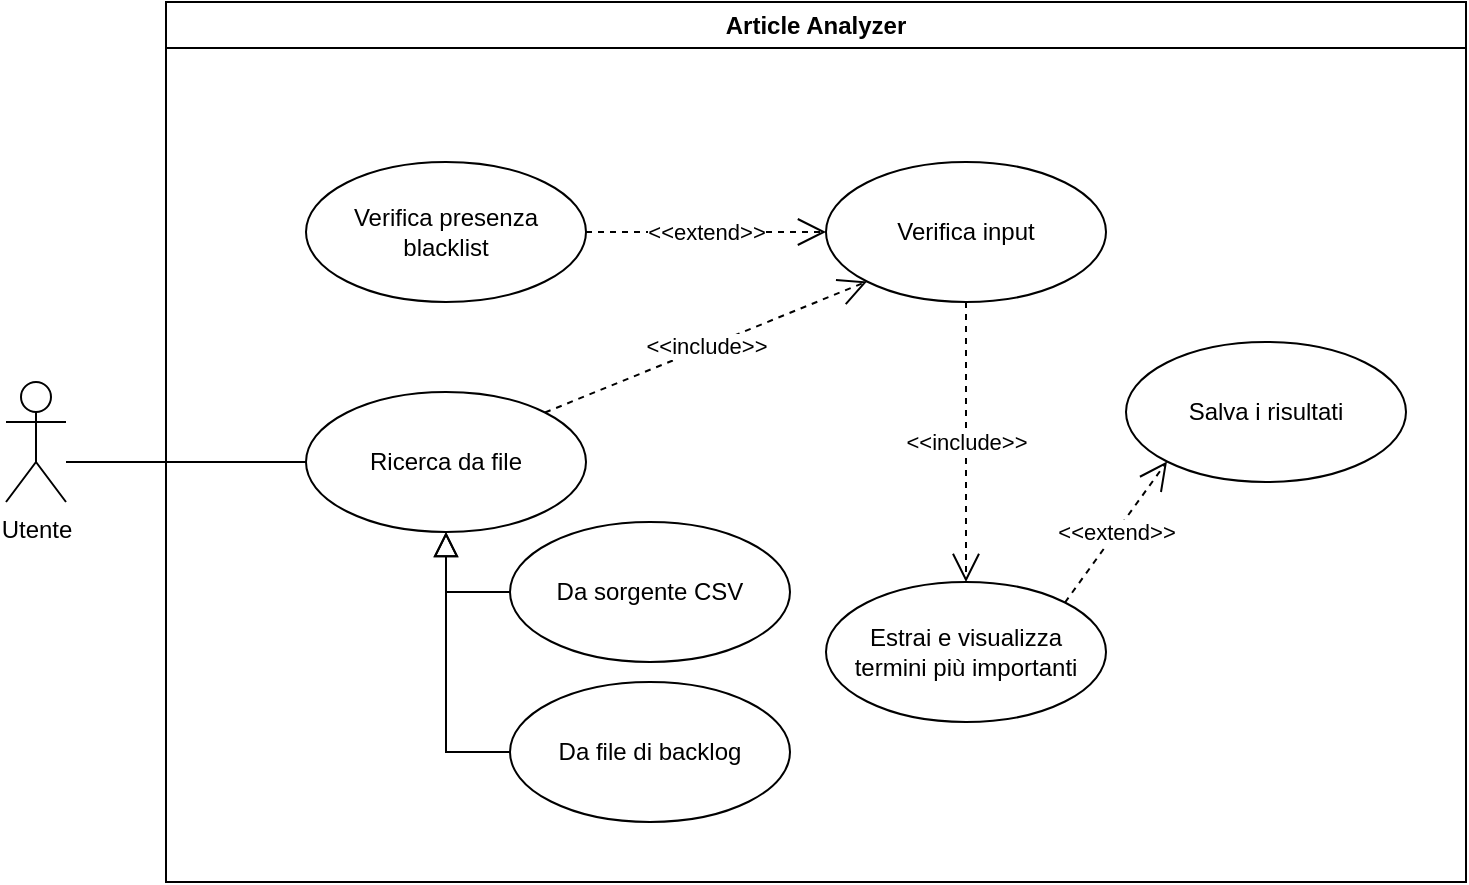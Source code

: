 <mxfile version="21.3.7" type="device" pages="2">
  <diagram name="file locali" id="3hGKEEta10mfcVxAHoHe">
    <mxGraphModel dx="1026" dy="663" grid="1" gridSize="10" guides="1" tooltips="1" connect="1" arrows="1" fold="1" page="1" pageScale="1" pageWidth="827" pageHeight="1169" math="0" shadow="0">
      <root>
        <mxCell id="0" />
        <mxCell id="1" parent="0" />
        <mxCell id="XTUAecjlCWOi9ReUw6i1-1" value="Utente" style="shape=umlActor;verticalLabelPosition=bottom;verticalAlign=top;html=1;" parent="1" vertex="1">
          <mxGeometry x="44" y="230" width="30" height="60" as="geometry" />
        </mxCell>
        <mxCell id="XTUAecjlCWOi9ReUw6i1-3" value="Article Analyzer" style="swimlane;whiteSpace=wrap;html=1;" parent="1" vertex="1">
          <mxGeometry x="124" y="40" width="650" height="440" as="geometry">
            <mxRectangle x="170" y="40" width="130" height="30" as="alternateBounds" />
          </mxGeometry>
        </mxCell>
        <mxCell id="XTUAecjlCWOi9ReUw6i1-5" value="Ricerca da file" style="ellipse;whiteSpace=wrap;html=1;" parent="XTUAecjlCWOi9ReUw6i1-3" vertex="1">
          <mxGeometry x="70" y="195" width="140" height="70" as="geometry" />
        </mxCell>
        <mxCell id="XTUAecjlCWOi9ReUw6i1-9" value="Verifica input" style="ellipse;whiteSpace=wrap;html=1;" parent="XTUAecjlCWOi9ReUw6i1-3" vertex="1">
          <mxGeometry x="330" y="80" width="140" height="70" as="geometry" />
        </mxCell>
        <mxCell id="XTUAecjlCWOi9ReUw6i1-10" value="&amp;lt;&amp;lt;include&amp;gt;&amp;gt;" style="endArrow=open;endSize=12;dashed=1;html=1;rounded=0;exitX=1;exitY=0;exitDx=0;exitDy=0;entryX=0;entryY=1;entryDx=0;entryDy=0;" parent="XTUAecjlCWOi9ReUw6i1-3" source="XTUAecjlCWOi9ReUw6i1-5" target="XTUAecjlCWOi9ReUw6i1-9" edge="1">
          <mxGeometry width="160" relative="1" as="geometry">
            <mxPoint x="160" y="180" as="sourcePoint" />
            <mxPoint x="230" y="200" as="targetPoint" />
          </mxGeometry>
        </mxCell>
        <mxCell id="oC5YKYL8yRnIR4rRalR6-2" value="Estrai e visualizza&lt;br&gt;termini più importanti" style="ellipse;whiteSpace=wrap;html=1;" parent="XTUAecjlCWOi9ReUw6i1-3" vertex="1">
          <mxGeometry x="330" y="290" width="140" height="70" as="geometry" />
        </mxCell>
        <mxCell id="oC5YKYL8yRnIR4rRalR6-3" value="Verifica presenza blacklist" style="ellipse;whiteSpace=wrap;html=1;" parent="XTUAecjlCWOi9ReUw6i1-3" vertex="1">
          <mxGeometry x="70" y="80" width="140" height="70" as="geometry" />
        </mxCell>
        <mxCell id="oC5YKYL8yRnIR4rRalR6-6" value="&amp;lt;&amp;lt;include&amp;gt;&amp;gt;" style="endArrow=open;endSize=12;dashed=1;html=1;rounded=0;exitX=0.5;exitY=1;exitDx=0;exitDy=0;entryX=0.5;entryY=0;entryDx=0;entryDy=0;" parent="XTUAecjlCWOi9ReUw6i1-3" source="XTUAecjlCWOi9ReUw6i1-9" target="oC5YKYL8yRnIR4rRalR6-2" edge="1">
          <mxGeometry width="160" relative="1" as="geometry">
            <mxPoint x="359" y="245" as="sourcePoint" />
            <mxPoint x="430" y="220" as="targetPoint" />
            <Array as="points">
              <mxPoint x="400" y="220" />
            </Array>
          </mxGeometry>
        </mxCell>
        <mxCell id="oC5YKYL8yRnIR4rRalR6-7" value="&amp;lt;&amp;lt;extend&amp;gt;&amp;gt;" style="endArrow=open;endSize=12;dashed=1;html=1;rounded=0;exitX=1;exitY=0.5;exitDx=0;exitDy=0;entryX=0;entryY=0.5;entryDx=0;entryDy=0;" parent="XTUAecjlCWOi9ReUw6i1-3" source="oC5YKYL8yRnIR4rRalR6-3" target="XTUAecjlCWOi9ReUw6i1-9" edge="1">
          <mxGeometry width="160" relative="1" as="geometry">
            <mxPoint x="160" y="300" as="sourcePoint" />
            <mxPoint x="320" y="300" as="targetPoint" />
          </mxGeometry>
        </mxCell>
        <mxCell id="LJG7AM5HanCOoMwuTI5K-1" value="Da file di backlog" style="ellipse;whiteSpace=wrap;html=1;" parent="XTUAecjlCWOi9ReUw6i1-3" vertex="1">
          <mxGeometry x="172" y="340" width="140" height="70" as="geometry" />
        </mxCell>
        <mxCell id="LJG7AM5HanCOoMwuTI5K-2" value="Da sorgente CSV" style="ellipse;whiteSpace=wrap;html=1;" parent="XTUAecjlCWOi9ReUw6i1-3" vertex="1">
          <mxGeometry x="172" y="260" width="140" height="70" as="geometry" />
        </mxCell>
        <mxCell id="LJG7AM5HanCOoMwuTI5K-3" value="" style="endArrow=block;endSize=10;endFill=0;shadow=0;strokeWidth=1;rounded=0;edgeStyle=elbowEdgeStyle;elbow=vertical;entryX=0.5;entryY=1;entryDx=0;entryDy=0;exitX=0;exitY=0.5;exitDx=0;exitDy=0;" parent="XTUAecjlCWOi9ReUw6i1-3" source="LJG7AM5HanCOoMwuTI5K-1" target="XTUAecjlCWOi9ReUw6i1-5" edge="1">
          <mxGeometry width="160" relative="1" as="geometry">
            <mxPoint x="225" y="560" as="sourcePoint" />
            <mxPoint x="130" y="265" as="targetPoint" />
            <Array as="points">
              <mxPoint x="140" y="375" />
            </Array>
          </mxGeometry>
        </mxCell>
        <mxCell id="LJG7AM5HanCOoMwuTI5K-4" value="" style="endArrow=block;endSize=10;endFill=0;shadow=0;strokeWidth=1;rounded=0;edgeStyle=elbowEdgeStyle;elbow=vertical;entryX=0.5;entryY=1;entryDx=0;entryDy=0;exitX=0;exitY=0.5;exitDx=0;exitDy=0;" parent="XTUAecjlCWOi9ReUw6i1-3" source="LJG7AM5HanCOoMwuTI5K-2" target="XTUAecjlCWOi9ReUw6i1-5" edge="1">
          <mxGeometry width="160" relative="1" as="geometry">
            <mxPoint x="190" y="385" as="sourcePoint" />
            <mxPoint x="130" y="265" as="targetPoint" />
            <Array as="points">
              <mxPoint x="150" y="295" />
            </Array>
          </mxGeometry>
        </mxCell>
        <mxCell id="LJG7AM5HanCOoMwuTI5K-5" value="&amp;lt;&amp;lt;extend&amp;gt;&amp;gt;" style="endArrow=open;endSize=12;dashed=1;html=1;rounded=0;exitX=1;exitY=0;exitDx=0;exitDy=0;entryX=0;entryY=1;entryDx=0;entryDy=0;" parent="XTUAecjlCWOi9ReUw6i1-3" source="oC5YKYL8yRnIR4rRalR6-2" target="LJG7AM5HanCOoMwuTI5K-6" edge="1">
          <mxGeometry width="160" relative="1" as="geometry">
            <mxPoint x="520" y="324.5" as="sourcePoint" />
            <mxPoint x="500" y="250" as="targetPoint" />
          </mxGeometry>
        </mxCell>
        <mxCell id="LJG7AM5HanCOoMwuTI5K-6" value="Salva i risultati" style="ellipse;whiteSpace=wrap;html=1;" parent="XTUAecjlCWOi9ReUw6i1-3" vertex="1">
          <mxGeometry x="480" y="170" width="140" height="70" as="geometry" />
        </mxCell>
        <mxCell id="XTUAecjlCWOi9ReUw6i1-14" value="" style="endArrow=none;html=1;rounded=0;entryX=0;entryY=0.5;entryDx=0;entryDy=0;" parent="1" target="XTUAecjlCWOi9ReUw6i1-5" edge="1">
          <mxGeometry width="50" height="50" relative="1" as="geometry">
            <mxPoint x="74" y="270" as="sourcePoint" />
            <mxPoint x="194.0" y="270" as="targetPoint" />
          </mxGeometry>
        </mxCell>
      </root>
    </mxGraphModel>
  </diagram>
  <diagram id="SxmXeOd1rtizV5fMSVPj" name="API">
    <mxGraphModel dx="1026" dy="663" grid="1" gridSize="10" guides="1" tooltips="1" connect="1" arrows="1" fold="1" page="1" pageScale="1" pageWidth="827" pageHeight="1169" math="0" shadow="0">
      <root>
        <mxCell id="0" />
        <mxCell id="1" parent="0" />
        <mxCell id="Seb62v4Z76DbfkRol8pr-1" value="Utente" style="shape=umlActor;verticalLabelPosition=bottom;verticalAlign=top;html=1;" parent="1" vertex="1">
          <mxGeometry x="6" y="230" width="30" height="60" as="geometry" />
        </mxCell>
        <mxCell id="Seb62v4Z76DbfkRol8pr-2" value="Article Analyzer" style="swimlane;whiteSpace=wrap;html=1;" parent="1" vertex="1">
          <mxGeometry x="86" y="40" width="664" height="440" as="geometry">
            <mxRectangle x="170" y="40" width="130" height="30" as="alternateBounds" />
          </mxGeometry>
        </mxCell>
        <mxCell id="Seb62v4Z76DbfkRol8pr-3" value="Ricerca da API" style="ellipse;whiteSpace=wrap;html=1;" parent="Seb62v4Z76DbfkRol8pr-2" vertex="1">
          <mxGeometry x="70" y="195" width="140" height="70" as="geometry" />
        </mxCell>
        <mxCell id="Seb62v4Z76DbfkRol8pr-4" value="Verifica input" style="ellipse;whiteSpace=wrap;html=1;" parent="Seb62v4Z76DbfkRol8pr-2" vertex="1">
          <mxGeometry x="330" y="80" width="140" height="70" as="geometry" />
        </mxCell>
        <mxCell id="Seb62v4Z76DbfkRol8pr-5" value="&amp;lt;&amp;lt;include&amp;gt;&amp;gt;" style="endArrow=open;endSize=12;dashed=1;html=1;rounded=0;exitX=1;exitY=0;exitDx=0;exitDy=0;entryX=0;entryY=1;entryDx=0;entryDy=0;" parent="Seb62v4Z76DbfkRol8pr-2" source="Seb62v4Z76DbfkRol8pr-3" target="Seb62v4Z76DbfkRol8pr-4" edge="1">
          <mxGeometry width="160" relative="1" as="geometry">
            <mxPoint x="160" y="180" as="sourcePoint" />
            <mxPoint x="230" y="200" as="targetPoint" />
          </mxGeometry>
        </mxCell>
        <mxCell id="Seb62v4Z76DbfkRol8pr-6" value="Scarica articoli" style="ellipse;whiteSpace=wrap;html=1;" parent="Seb62v4Z76DbfkRol8pr-2" vertex="1">
          <mxGeometry x="226" y="300" width="140" height="70" as="geometry" />
        </mxCell>
        <mxCell id="Seb62v4Z76DbfkRol8pr-7" value="Verifica presenza blacklist" style="ellipse;whiteSpace=wrap;html=1;" parent="Seb62v4Z76DbfkRol8pr-2" vertex="1">
          <mxGeometry x="70" y="80" width="140" height="70" as="geometry" />
        </mxCell>
        <mxCell id="Seb62v4Z76DbfkRol8pr-8" value="&amp;lt;&amp;lt;include&amp;gt;&amp;gt;" style="endArrow=open;endSize=12;dashed=1;html=1;rounded=0;exitX=0.5;exitY=1;exitDx=0;exitDy=0;entryX=0.5;entryY=0;entryDx=0;entryDy=0;" parent="Seb62v4Z76DbfkRol8pr-2" source="Seb62v4Z76DbfkRol8pr-4" target="Seb62v4Z76DbfkRol8pr-6" edge="1">
          <mxGeometry width="160" relative="1" as="geometry">
            <mxPoint x="359" y="245" as="sourcePoint" />
            <mxPoint x="430" y="220" as="targetPoint" />
            <Array as="points" />
          </mxGeometry>
        </mxCell>
        <mxCell id="Seb62v4Z76DbfkRol8pr-9" value="&amp;lt;&amp;lt;extend&amp;gt;&amp;gt;" style="endArrow=open;endSize=12;dashed=1;html=1;rounded=0;exitX=1;exitY=0.5;exitDx=0;exitDy=0;entryX=0;entryY=0.5;entryDx=0;entryDy=0;" parent="Seb62v4Z76DbfkRol8pr-2" source="Seb62v4Z76DbfkRol8pr-7" target="Seb62v4Z76DbfkRol8pr-4" edge="1">
          <mxGeometry width="160" relative="1" as="geometry">
            <mxPoint x="160" y="300" as="sourcePoint" />
            <mxPoint x="320" y="300" as="targetPoint" />
          </mxGeometry>
        </mxCell>
        <mxCell id="Seb62v4Z76DbfkRol8pr-14" value="&amp;lt;&amp;lt;extend&amp;gt;&amp;gt;" style="endArrow=open;endSize=12;dashed=1;html=1;rounded=0;exitX=0.5;exitY=0;exitDx=0;exitDy=0;entryX=0.5;entryY=1;entryDx=0;entryDy=0;" parent="Seb62v4Z76DbfkRol8pr-2" source="Seb62v4Z76DbfkRol8pr-17" target="Seb62v4Z76DbfkRol8pr-15" edge="1">
          <mxGeometry width="160" relative="1" as="geometry">
            <mxPoint x="520" y="324.5" as="sourcePoint" />
            <mxPoint x="500" y="250" as="targetPoint" />
          </mxGeometry>
        </mxCell>
        <mxCell id="Seb62v4Z76DbfkRol8pr-15" value="Salva i risultati" style="ellipse;whiteSpace=wrap;html=1;" parent="Seb62v4Z76DbfkRol8pr-2" vertex="1">
          <mxGeometry x="496" y="80" width="140" height="70" as="geometry" />
        </mxCell>
        <mxCell id="Seb62v4Z76DbfkRol8pr-17" value="Estrai e visualizza&lt;br&gt;termini più importanti" style="ellipse;whiteSpace=wrap;html=1;" parent="Seb62v4Z76DbfkRol8pr-2" vertex="1">
          <mxGeometry x="496" y="230" width="140" height="70" as="geometry" />
        </mxCell>
        <mxCell id="Seb62v4Z76DbfkRol8pr-18" value="&amp;lt;&amp;lt;include&amp;gt;&amp;gt;" style="endArrow=open;endSize=12;dashed=1;html=1;rounded=0;exitX=1;exitY=0.5;exitDx=0;exitDy=0;entryX=0;entryY=0.5;entryDx=0;entryDy=0;" parent="Seb62v4Z76DbfkRol8pr-2" source="Seb62v4Z76DbfkRol8pr-6" target="Seb62v4Z76DbfkRol8pr-17" edge="1">
          <mxGeometry width="160" relative="1" as="geometry">
            <mxPoint x="410" y="160" as="sourcePoint" />
            <mxPoint x="306" y="310" as="targetPoint" />
            <Array as="points" />
          </mxGeometry>
        </mxCell>
        <mxCell id="Seb62v4Z76DbfkRol8pr-16" value="" style="endArrow=none;html=1;rounded=0;entryX=0;entryY=0.5;entryDx=0;entryDy=0;" parent="1" target="Seb62v4Z76DbfkRol8pr-3" edge="1">
          <mxGeometry width="50" height="50" relative="1" as="geometry">
            <mxPoint x="36" y="270" as="sourcePoint" />
            <mxPoint x="156.0" y="270" as="targetPoint" />
          </mxGeometry>
        </mxCell>
        <mxCell id="OCZp45b0hOVZiMK6C8c8-1" value="API" style="shape=umlActor;verticalLabelPosition=bottom;verticalAlign=top;html=1;" vertex="1" parent="1">
          <mxGeometry x="770" y="230" width="30" height="60" as="geometry" />
        </mxCell>
        <mxCell id="OCZp45b0hOVZiMK6C8c8-2" value="" style="endArrow=none;html=1;rounded=0;exitX=1;exitY=0.5;exitDx=0;exitDy=0;" edge="1" parent="1" source="Seb62v4Z76DbfkRol8pr-6" target="OCZp45b0hOVZiMK6C8c8-1">
          <mxGeometry width="50" height="50" relative="1" as="geometry">
            <mxPoint x="390" y="370" as="sourcePoint" />
            <mxPoint x="760" y="375" as="targetPoint" />
            <Array as="points">
              <mxPoint x="690" y="375" />
            </Array>
          </mxGeometry>
        </mxCell>
      </root>
    </mxGraphModel>
  </diagram>
</mxfile>
